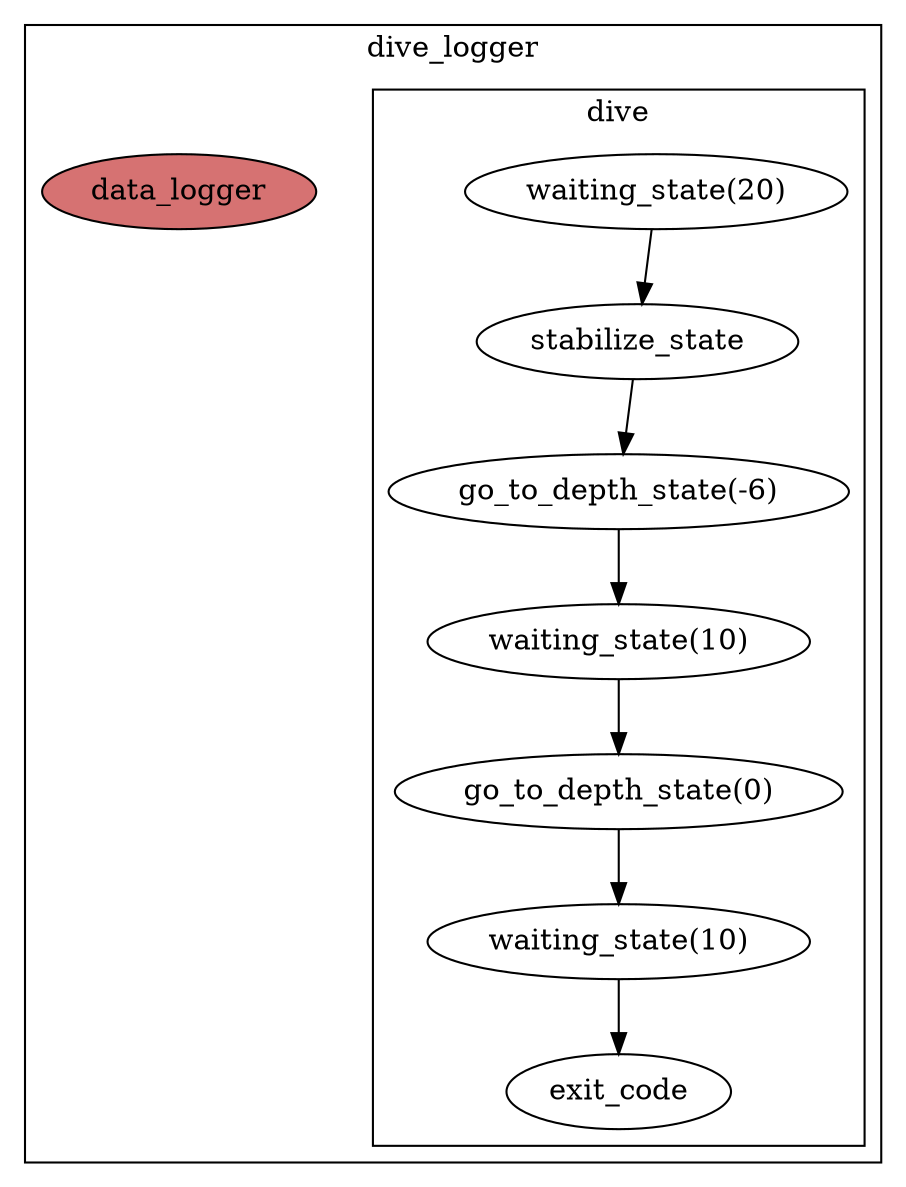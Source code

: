 // Flowchart
digraph dive_logger {
	subgraph cluster_01 {
		node [fillcolor=white style=filled]
		label=dive_logger
		subgraph cluster_12 {
			node [fillcolor=white style=filled]
			label=dive
			dive23 [label="waiting_state(20)"]
			dive24 [label=stabilize_state]
			dive25 [label="go_to_depth_state(-6)"]
			dive26 [label="waiting_state(10)"]
			dive27 [label="go_to_depth_state(0)"]
			dive28 [label="waiting_state(10)"]
			dive29 [label=exit_code]
			dive23 -> dive24
			dive24 -> dive25
			dive25 -> dive26
			dive26 -> dive27
			dive27 -> dive28
			dive28 -> dive29
		}
		node [fillcolor="#d67272" style=filled]
		dive_logger110 [label=data_logger]
		node [fillcolor=white style=filled]
	}
	graph [compound=True nodesep=1]
}

